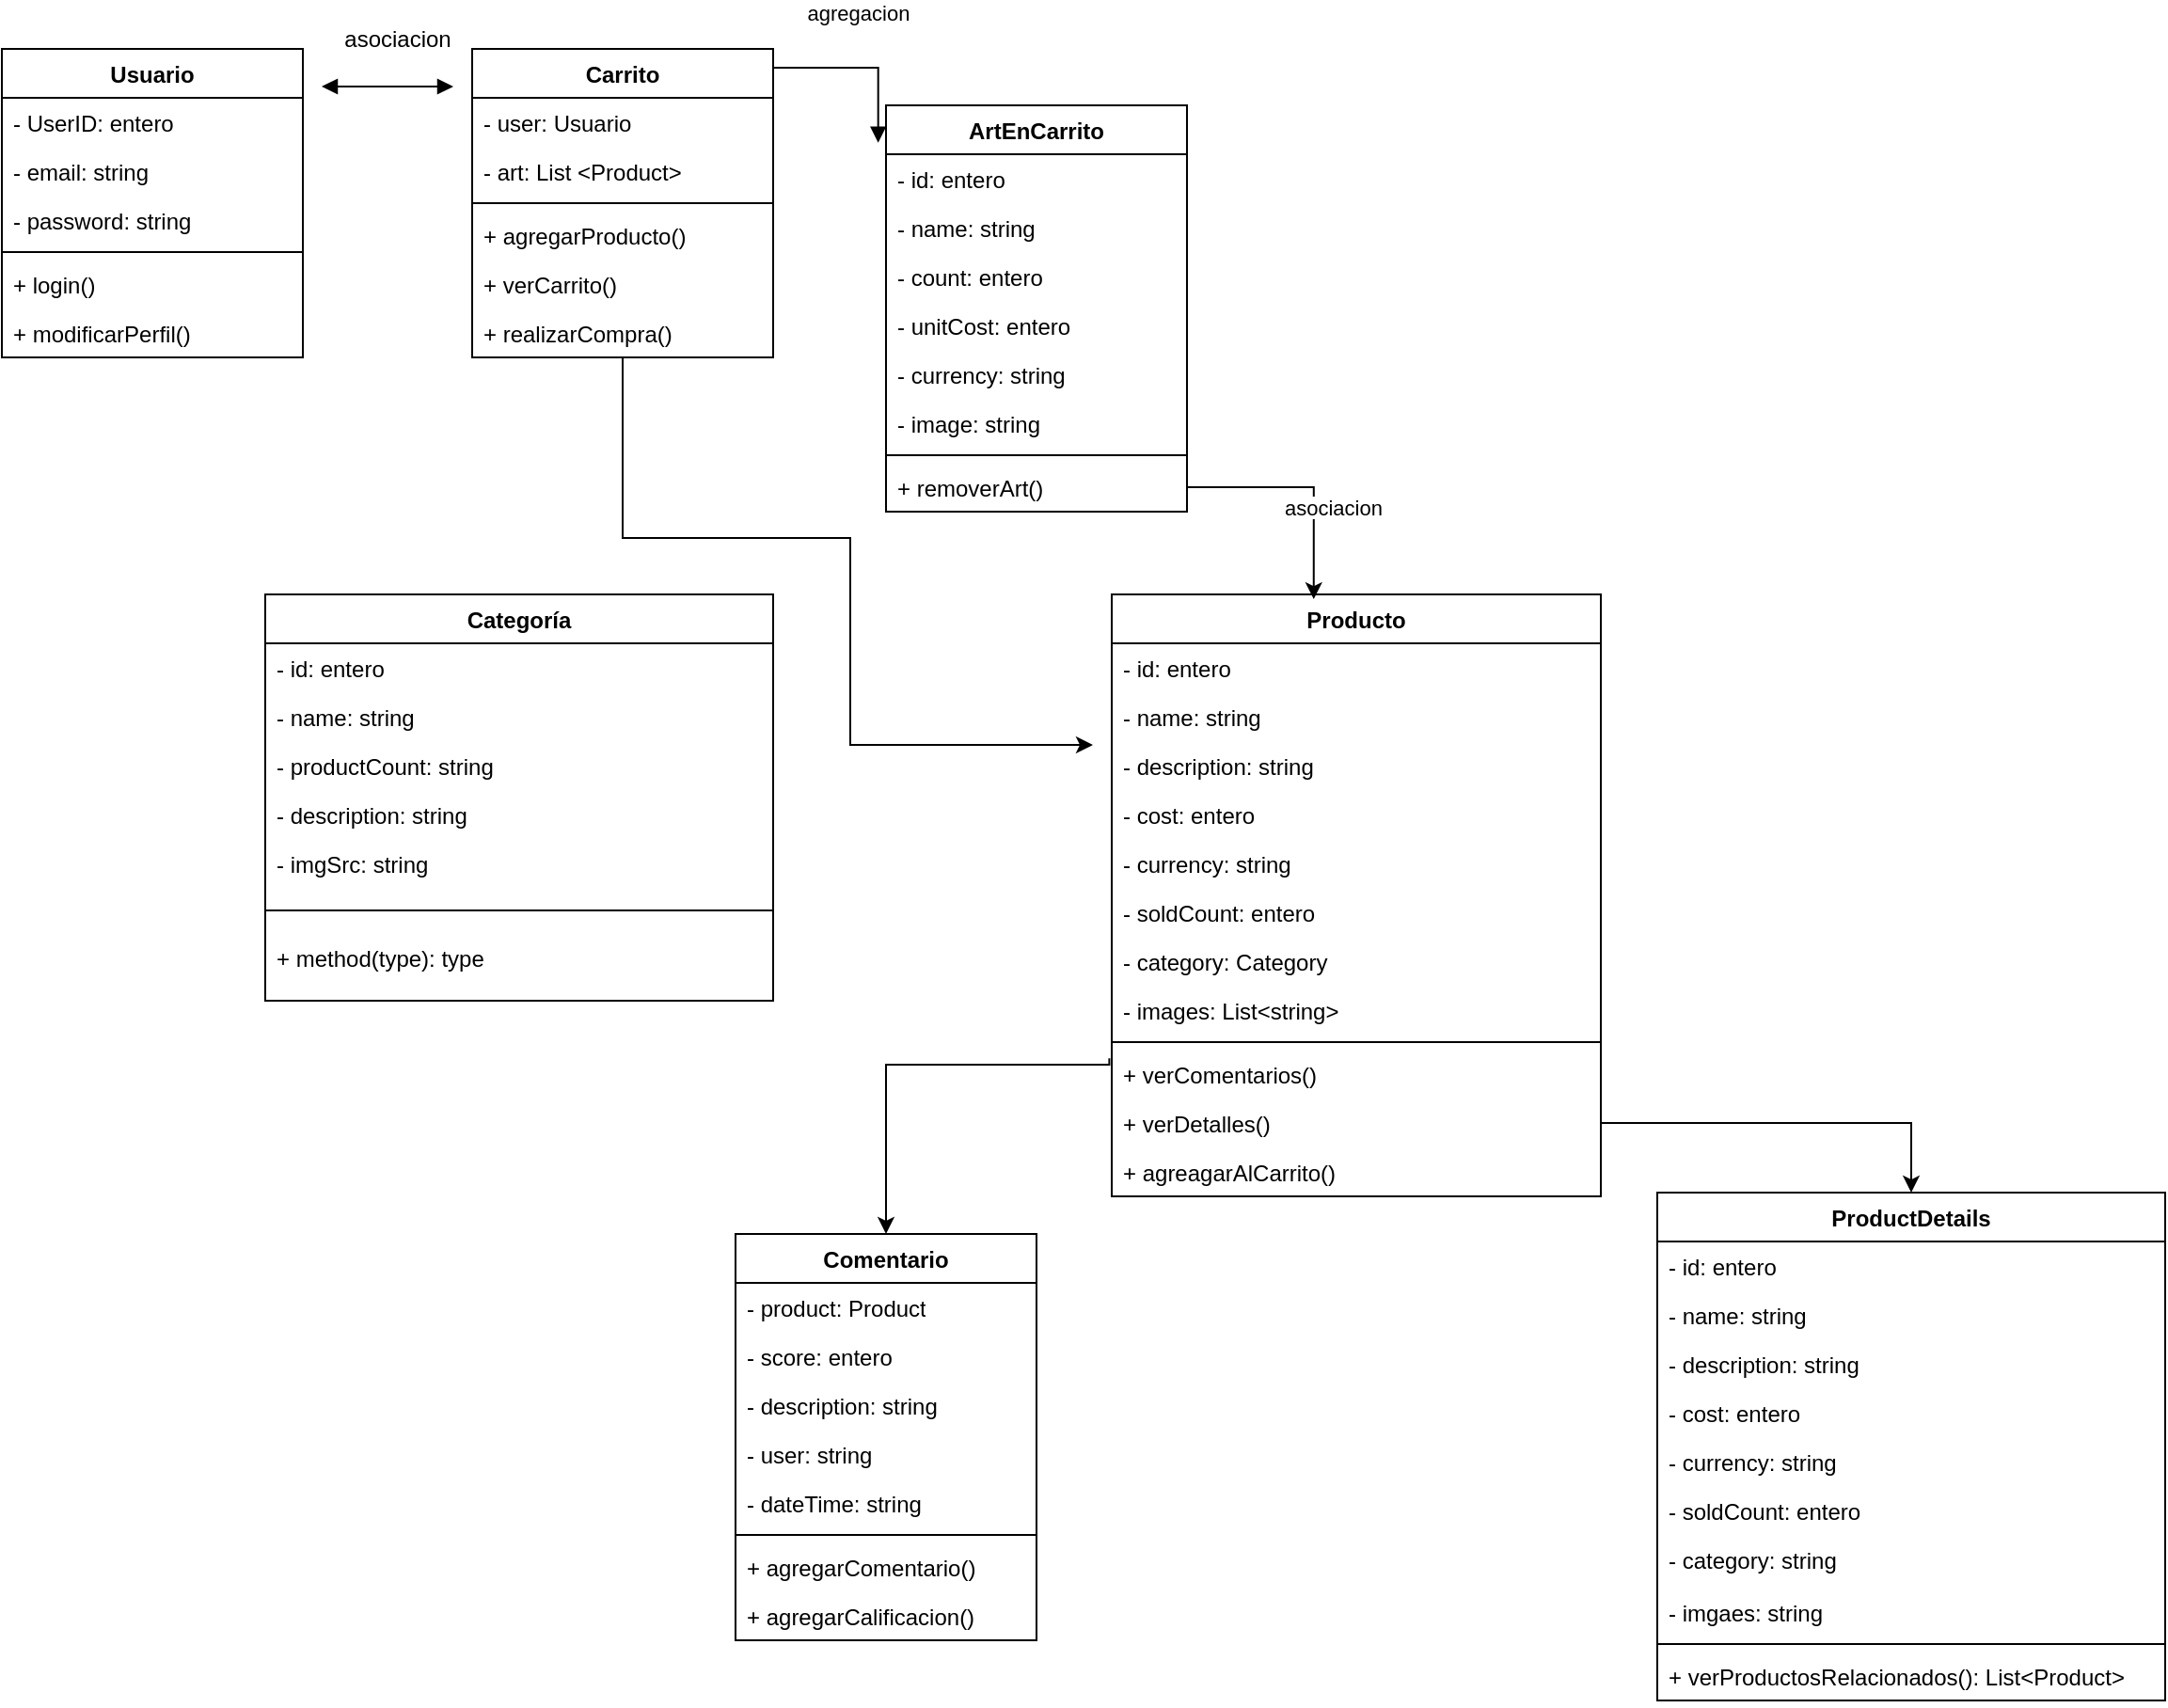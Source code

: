 <mxfile version="21.6.8" type="github">
  <diagram name="Page-1" id="e7e014a7-5840-1c2e-5031-d8a46d1fe8dd">
    <mxGraphModel dx="1034" dy="1250" grid="1" gridSize="10" guides="1" tooltips="1" connect="1" arrows="1" fold="1" page="1" pageScale="1" pageWidth="1169" pageHeight="826" background="none" math="0" shadow="0">
      <root>
        <mxCell id="0" />
        <mxCell id="1" parent="0" />
        <mxCell id="oo55JivGoOad_dePmdde-19" value="Categoría" style="swimlane;fontStyle=1;align=center;verticalAlign=top;childLayout=stackLayout;horizontal=1;startSize=26;horizontalStack=0;resizeParent=1;resizeParentMax=0;resizeLast=0;collapsible=1;marginBottom=0;whiteSpace=wrap;html=1;" vertex="1" parent="1">
          <mxGeometry x="150" y="80" width="270" height="216" as="geometry" />
        </mxCell>
        <mxCell id="oo55JivGoOad_dePmdde-20" value="- id: entero" style="text;strokeColor=none;fillColor=none;align=left;verticalAlign=top;spacingLeft=4;spacingRight=4;overflow=hidden;rotatable=0;points=[[0,0.5],[1,0.5]];portConstraint=eastwest;whiteSpace=wrap;html=1;" vertex="1" parent="oo55JivGoOad_dePmdde-19">
          <mxGeometry y="26" width="270" height="26" as="geometry" />
        </mxCell>
        <mxCell id="oo55JivGoOad_dePmdde-24" value="- name: string" style="text;strokeColor=none;fillColor=none;align=left;verticalAlign=top;spacingLeft=4;spacingRight=4;overflow=hidden;rotatable=0;points=[[0,0.5],[1,0.5]];portConstraint=eastwest;whiteSpace=wrap;html=1;" vertex="1" parent="oo55JivGoOad_dePmdde-19">
          <mxGeometry y="52" width="270" height="26" as="geometry" />
        </mxCell>
        <mxCell id="oo55JivGoOad_dePmdde-26" value="- productCount: string" style="text;strokeColor=none;fillColor=none;align=left;verticalAlign=top;spacingLeft=4;spacingRight=4;overflow=hidden;rotatable=0;points=[[0,0.5],[1,0.5]];portConstraint=eastwest;whiteSpace=wrap;html=1;" vertex="1" parent="oo55JivGoOad_dePmdde-19">
          <mxGeometry y="78" width="270" height="26" as="geometry" />
        </mxCell>
        <mxCell id="oo55JivGoOad_dePmdde-25" value="- description: string" style="text;strokeColor=none;fillColor=none;align=left;verticalAlign=top;spacingLeft=4;spacingRight=4;overflow=hidden;rotatable=0;points=[[0,0.5],[1,0.5]];portConstraint=eastwest;whiteSpace=wrap;html=1;" vertex="1" parent="oo55JivGoOad_dePmdde-19">
          <mxGeometry y="104" width="270" height="26" as="geometry" />
        </mxCell>
        <mxCell id="oo55JivGoOad_dePmdde-27" value="- imgSrc: string" style="text;strokeColor=none;fillColor=none;align=left;verticalAlign=top;spacingLeft=4;spacingRight=4;overflow=hidden;rotatable=0;points=[[0,0.5],[1,0.5]];portConstraint=eastwest;whiteSpace=wrap;html=1;" vertex="1" parent="oo55JivGoOad_dePmdde-19">
          <mxGeometry y="130" width="270" height="26" as="geometry" />
        </mxCell>
        <mxCell id="oo55JivGoOad_dePmdde-21" value="" style="line;strokeWidth=1;fillColor=none;align=left;verticalAlign=middle;spacingTop=-1;spacingLeft=3;spacingRight=3;rotatable=0;labelPosition=right;points=[];portConstraint=eastwest;strokeColor=inherit;" vertex="1" parent="oo55JivGoOad_dePmdde-19">
          <mxGeometry y="156" width="270" height="24" as="geometry" />
        </mxCell>
        <mxCell id="oo55JivGoOad_dePmdde-148" value="+ method(type): type" style="text;strokeColor=none;fillColor=none;align=left;verticalAlign=top;spacingLeft=4;spacingRight=4;overflow=hidden;rotatable=0;points=[[0,0.5],[1,0.5]];portConstraint=eastwest;whiteSpace=wrap;html=1;" vertex="1" parent="oo55JivGoOad_dePmdde-19">
          <mxGeometry y="180" width="270" height="36" as="geometry" />
        </mxCell>
        <mxCell id="oo55JivGoOad_dePmdde-28" value="Producto" style="swimlane;fontStyle=1;align=center;verticalAlign=top;childLayout=stackLayout;horizontal=1;startSize=26;horizontalStack=0;resizeParent=1;resizeParentMax=0;resizeLast=0;collapsible=1;marginBottom=0;whiteSpace=wrap;html=1;" vertex="1" parent="1">
          <mxGeometry x="600" y="80" width="260" height="320" as="geometry" />
        </mxCell>
        <mxCell id="oo55JivGoOad_dePmdde-29" value="- id: entero" style="text;strokeColor=none;fillColor=none;align=left;verticalAlign=top;spacingLeft=4;spacingRight=4;overflow=hidden;rotatable=0;points=[[0,0.5],[1,0.5]];portConstraint=eastwest;whiteSpace=wrap;html=1;" vertex="1" parent="oo55JivGoOad_dePmdde-28">
          <mxGeometry y="26" width="260" height="26" as="geometry" />
        </mxCell>
        <mxCell id="oo55JivGoOad_dePmdde-32" value="- name: string" style="text;strokeColor=none;fillColor=none;align=left;verticalAlign=top;spacingLeft=4;spacingRight=4;overflow=hidden;rotatable=0;points=[[0,0.5],[1,0.5]];portConstraint=eastwest;whiteSpace=wrap;html=1;" vertex="1" parent="oo55JivGoOad_dePmdde-28">
          <mxGeometry y="52" width="260" height="26" as="geometry" />
        </mxCell>
        <mxCell id="oo55JivGoOad_dePmdde-34" value="- description: string" style="text;strokeColor=none;fillColor=none;align=left;verticalAlign=top;spacingLeft=4;spacingRight=4;overflow=hidden;rotatable=0;points=[[0,0.5],[1,0.5]];portConstraint=eastwest;whiteSpace=wrap;html=1;" vertex="1" parent="oo55JivGoOad_dePmdde-28">
          <mxGeometry y="78" width="260" height="26" as="geometry" />
        </mxCell>
        <mxCell id="oo55JivGoOad_dePmdde-35" value="- cost: entero" style="text;strokeColor=none;fillColor=none;align=left;verticalAlign=top;spacingLeft=4;spacingRight=4;overflow=hidden;rotatable=0;points=[[0,0.5],[1,0.5]];portConstraint=eastwest;whiteSpace=wrap;html=1;" vertex="1" parent="oo55JivGoOad_dePmdde-28">
          <mxGeometry y="104" width="260" height="26" as="geometry" />
        </mxCell>
        <mxCell id="oo55JivGoOad_dePmdde-37" value="- currency: string" style="text;strokeColor=none;fillColor=none;align=left;verticalAlign=top;spacingLeft=4;spacingRight=4;overflow=hidden;rotatable=0;points=[[0,0.5],[1,0.5]];portConstraint=eastwest;whiteSpace=wrap;html=1;" vertex="1" parent="oo55JivGoOad_dePmdde-28">
          <mxGeometry y="130" width="260" height="26" as="geometry" />
        </mxCell>
        <mxCell id="oo55JivGoOad_dePmdde-38" value="- soldCount: entero" style="text;strokeColor=none;fillColor=none;align=left;verticalAlign=top;spacingLeft=4;spacingRight=4;overflow=hidden;rotatable=0;points=[[0,0.5],[1,0.5]];portConstraint=eastwest;whiteSpace=wrap;html=1;" vertex="1" parent="oo55JivGoOad_dePmdde-28">
          <mxGeometry y="156" width="260" height="26" as="geometry" />
        </mxCell>
        <mxCell id="oo55JivGoOad_dePmdde-39" value="- category: Category" style="text;strokeColor=none;fillColor=none;align=left;verticalAlign=top;spacingLeft=4;spacingRight=4;overflow=hidden;rotatable=0;points=[[0,0.5],[1,0.5]];portConstraint=eastwest;whiteSpace=wrap;html=1;" vertex="1" parent="oo55JivGoOad_dePmdde-28">
          <mxGeometry y="182" width="260" height="26" as="geometry" />
        </mxCell>
        <mxCell id="oo55JivGoOad_dePmdde-40" value="- images: List&amp;lt;string&amp;gt;" style="text;strokeColor=none;fillColor=none;align=left;verticalAlign=top;spacingLeft=4;spacingRight=4;overflow=hidden;rotatable=0;points=[[0,0.5],[1,0.5]];portConstraint=eastwest;whiteSpace=wrap;html=1;" vertex="1" parent="oo55JivGoOad_dePmdde-28">
          <mxGeometry y="208" width="260" height="26" as="geometry" />
        </mxCell>
        <mxCell id="oo55JivGoOad_dePmdde-30" value="" style="line;strokeWidth=1;fillColor=none;align=left;verticalAlign=middle;spacingTop=-1;spacingLeft=3;spacingRight=3;rotatable=0;labelPosition=right;points=[];portConstraint=eastwest;strokeColor=inherit;" vertex="1" parent="oo55JivGoOad_dePmdde-28">
          <mxGeometry y="234" width="260" height="8" as="geometry" />
        </mxCell>
        <mxCell id="oo55JivGoOad_dePmdde-31" value="+ verComentarios()" style="text;strokeColor=none;fillColor=none;align=left;verticalAlign=top;spacingLeft=4;spacingRight=4;overflow=hidden;rotatable=0;points=[[0,0.5],[1,0.5]];portConstraint=eastwest;whiteSpace=wrap;html=1;" vertex="1" parent="oo55JivGoOad_dePmdde-28">
          <mxGeometry y="242" width="260" height="26" as="geometry" />
        </mxCell>
        <mxCell id="oo55JivGoOad_dePmdde-106" value="+ verDetalles()&lt;br&gt;" style="text;strokeColor=none;fillColor=none;align=left;verticalAlign=top;spacingLeft=4;spacingRight=4;overflow=hidden;rotatable=0;points=[[0,0.5],[1,0.5]];portConstraint=eastwest;whiteSpace=wrap;html=1;" vertex="1" parent="oo55JivGoOad_dePmdde-28">
          <mxGeometry y="268" width="260" height="26" as="geometry" />
        </mxCell>
        <mxCell id="oo55JivGoOad_dePmdde-107" value="+ agreagarAlCarrito()" style="text;strokeColor=none;fillColor=none;align=left;verticalAlign=top;spacingLeft=4;spacingRight=4;overflow=hidden;rotatable=0;points=[[0,0.5],[1,0.5]];portConstraint=eastwest;whiteSpace=wrap;html=1;" vertex="1" parent="oo55JivGoOad_dePmdde-28">
          <mxGeometry y="294" width="260" height="26" as="geometry" />
        </mxCell>
        <mxCell id="oo55JivGoOad_dePmdde-43" value="ArtEnCarrito" style="swimlane;fontStyle=1;align=center;verticalAlign=top;childLayout=stackLayout;horizontal=1;startSize=26;horizontalStack=0;resizeParent=1;resizeParentMax=0;resizeLast=0;collapsible=1;marginBottom=0;whiteSpace=wrap;html=1;" vertex="1" parent="1">
          <mxGeometry x="480" y="-180" width="160" height="216" as="geometry" />
        </mxCell>
        <mxCell id="oo55JivGoOad_dePmdde-44" value="- id: entero" style="text;strokeColor=none;fillColor=none;align=left;verticalAlign=top;spacingLeft=4;spacingRight=4;overflow=hidden;rotatable=0;points=[[0,0.5],[1,0.5]];portConstraint=eastwest;whiteSpace=wrap;html=1;" vertex="1" parent="oo55JivGoOad_dePmdde-43">
          <mxGeometry y="26" width="160" height="26" as="geometry" />
        </mxCell>
        <mxCell id="oo55JivGoOad_dePmdde-50" value="- name: string" style="text;strokeColor=none;fillColor=none;align=left;verticalAlign=top;spacingLeft=4;spacingRight=4;overflow=hidden;rotatable=0;points=[[0,0.5],[1,0.5]];portConstraint=eastwest;whiteSpace=wrap;html=1;" vertex="1" parent="oo55JivGoOad_dePmdde-43">
          <mxGeometry y="52" width="160" height="26" as="geometry" />
        </mxCell>
        <mxCell id="oo55JivGoOad_dePmdde-52" value="- count: entero" style="text;strokeColor=none;fillColor=none;align=left;verticalAlign=top;spacingLeft=4;spacingRight=4;overflow=hidden;rotatable=0;points=[[0,0.5],[1,0.5]];portConstraint=eastwest;whiteSpace=wrap;html=1;" vertex="1" parent="oo55JivGoOad_dePmdde-43">
          <mxGeometry y="78" width="160" height="26" as="geometry" />
        </mxCell>
        <mxCell id="oo55JivGoOad_dePmdde-53" value="- unitCost: entero" style="text;strokeColor=none;fillColor=none;align=left;verticalAlign=top;spacingLeft=4;spacingRight=4;overflow=hidden;rotatable=0;points=[[0,0.5],[1,0.5]];portConstraint=eastwest;whiteSpace=wrap;html=1;" vertex="1" parent="oo55JivGoOad_dePmdde-43">
          <mxGeometry y="104" width="160" height="26" as="geometry" />
        </mxCell>
        <mxCell id="oo55JivGoOad_dePmdde-54" value="- currency: string" style="text;strokeColor=none;fillColor=none;align=left;verticalAlign=top;spacingLeft=4;spacingRight=4;overflow=hidden;rotatable=0;points=[[0,0.5],[1,0.5]];portConstraint=eastwest;whiteSpace=wrap;html=1;" vertex="1" parent="oo55JivGoOad_dePmdde-43">
          <mxGeometry y="130" width="160" height="26" as="geometry" />
        </mxCell>
        <mxCell id="oo55JivGoOad_dePmdde-56" value="- image: string" style="text;strokeColor=none;fillColor=none;align=left;verticalAlign=top;spacingLeft=4;spacingRight=4;overflow=hidden;rotatable=0;points=[[0,0.5],[1,0.5]];portConstraint=eastwest;whiteSpace=wrap;html=1;" vertex="1" parent="oo55JivGoOad_dePmdde-43">
          <mxGeometry y="156" width="160" height="26" as="geometry" />
        </mxCell>
        <mxCell id="oo55JivGoOad_dePmdde-45" value="" style="line;strokeWidth=1;fillColor=none;align=left;verticalAlign=middle;spacingTop=-1;spacingLeft=3;spacingRight=3;rotatable=0;labelPosition=right;points=[];portConstraint=eastwest;strokeColor=inherit;" vertex="1" parent="oo55JivGoOad_dePmdde-43">
          <mxGeometry y="182" width="160" height="8" as="geometry" />
        </mxCell>
        <mxCell id="oo55JivGoOad_dePmdde-46" value="+ removerArt()" style="text;strokeColor=none;fillColor=none;align=left;verticalAlign=top;spacingLeft=4;spacingRight=4;overflow=hidden;rotatable=0;points=[[0,0.5],[1,0.5]];portConstraint=eastwest;whiteSpace=wrap;html=1;" vertex="1" parent="oo55JivGoOad_dePmdde-43">
          <mxGeometry y="190" width="160" height="26" as="geometry" />
        </mxCell>
        <mxCell id="oo55JivGoOad_dePmdde-57" value="Comentario" style="swimlane;fontStyle=1;align=center;verticalAlign=top;childLayout=stackLayout;horizontal=1;startSize=26;horizontalStack=0;resizeParent=1;resizeParentMax=0;resizeLast=0;collapsible=1;marginBottom=0;whiteSpace=wrap;html=1;" vertex="1" parent="1">
          <mxGeometry x="400" y="420" width="160" height="216" as="geometry" />
        </mxCell>
        <mxCell id="oo55JivGoOad_dePmdde-58" value="- product: Product" style="text;strokeColor=none;fillColor=none;align=left;verticalAlign=top;spacingLeft=4;spacingRight=4;overflow=hidden;rotatable=0;points=[[0,0.5],[1,0.5]];portConstraint=eastwest;whiteSpace=wrap;html=1;" vertex="1" parent="oo55JivGoOad_dePmdde-57">
          <mxGeometry y="26" width="160" height="26" as="geometry" />
        </mxCell>
        <mxCell id="oo55JivGoOad_dePmdde-62" value="- score: entero" style="text;strokeColor=none;fillColor=none;align=left;verticalAlign=top;spacingLeft=4;spacingRight=4;overflow=hidden;rotatable=0;points=[[0,0.5],[1,0.5]];portConstraint=eastwest;whiteSpace=wrap;html=1;" vertex="1" parent="oo55JivGoOad_dePmdde-57">
          <mxGeometry y="52" width="160" height="26" as="geometry" />
        </mxCell>
        <mxCell id="oo55JivGoOad_dePmdde-63" value="- description: string" style="text;strokeColor=none;fillColor=none;align=left;verticalAlign=top;spacingLeft=4;spacingRight=4;overflow=hidden;rotatable=0;points=[[0,0.5],[1,0.5]];portConstraint=eastwest;whiteSpace=wrap;html=1;" vertex="1" parent="oo55JivGoOad_dePmdde-57">
          <mxGeometry y="78" width="160" height="26" as="geometry" />
        </mxCell>
        <mxCell id="oo55JivGoOad_dePmdde-64" value="- user: string&lt;br&gt;" style="text;strokeColor=none;fillColor=none;align=left;verticalAlign=top;spacingLeft=4;spacingRight=4;overflow=hidden;rotatable=0;points=[[0,0.5],[1,0.5]];portConstraint=eastwest;whiteSpace=wrap;html=1;" vertex="1" parent="oo55JivGoOad_dePmdde-57">
          <mxGeometry y="104" width="160" height="26" as="geometry" />
        </mxCell>
        <mxCell id="oo55JivGoOad_dePmdde-65" value="- dateTime: string" style="text;strokeColor=none;fillColor=none;align=left;verticalAlign=top;spacingLeft=4;spacingRight=4;overflow=hidden;rotatable=0;points=[[0,0.5],[1,0.5]];portConstraint=eastwest;whiteSpace=wrap;html=1;" vertex="1" parent="oo55JivGoOad_dePmdde-57">
          <mxGeometry y="130" width="160" height="26" as="geometry" />
        </mxCell>
        <mxCell id="oo55JivGoOad_dePmdde-59" value="" style="line;strokeWidth=1;fillColor=none;align=left;verticalAlign=middle;spacingTop=-1;spacingLeft=3;spacingRight=3;rotatable=0;labelPosition=right;points=[];portConstraint=eastwest;strokeColor=inherit;" vertex="1" parent="oo55JivGoOad_dePmdde-57">
          <mxGeometry y="156" width="160" height="8" as="geometry" />
        </mxCell>
        <mxCell id="oo55JivGoOad_dePmdde-60" value="+ agregarComentario()" style="text;strokeColor=none;fillColor=none;align=left;verticalAlign=top;spacingLeft=4;spacingRight=4;overflow=hidden;rotatable=0;points=[[0,0.5],[1,0.5]];portConstraint=eastwest;whiteSpace=wrap;html=1;" vertex="1" parent="oo55JivGoOad_dePmdde-57">
          <mxGeometry y="164" width="160" height="26" as="geometry" />
        </mxCell>
        <mxCell id="oo55JivGoOad_dePmdde-135" value="+ agregarCalificacion()" style="text;strokeColor=none;fillColor=none;align=left;verticalAlign=top;spacingLeft=4;spacingRight=4;overflow=hidden;rotatable=0;points=[[0,0.5],[1,0.5]];portConstraint=eastwest;whiteSpace=wrap;html=1;" vertex="1" parent="oo55JivGoOad_dePmdde-57">
          <mxGeometry y="190" width="160" height="26" as="geometry" />
        </mxCell>
        <mxCell id="oo55JivGoOad_dePmdde-69" style="edgeStyle=orthogonalEdgeStyle;rounded=0;orthogonalLoop=1;jettySize=auto;html=1;entryX=0.5;entryY=0;entryDx=0;entryDy=0;exitX=-0.005;exitY=0.179;exitDx=0;exitDy=0;exitPerimeter=0;" edge="1" parent="1" source="oo55JivGoOad_dePmdde-31" target="oo55JivGoOad_dePmdde-57">
          <mxGeometry relative="1" as="geometry">
            <mxPoint x="590" y="330" as="sourcePoint" />
            <Array as="points">
              <mxPoint x="599" y="330" />
              <mxPoint x="480" y="330" />
            </Array>
          </mxGeometry>
        </mxCell>
        <mxCell id="oo55JivGoOad_dePmdde-78" value="Usuario" style="swimlane;fontStyle=1;align=center;verticalAlign=top;childLayout=stackLayout;horizontal=1;startSize=26;horizontalStack=0;resizeParent=1;resizeParentMax=0;resizeLast=0;collapsible=1;marginBottom=0;whiteSpace=wrap;html=1;" vertex="1" parent="1">
          <mxGeometry x="10" y="-210" width="160" height="164" as="geometry" />
        </mxCell>
        <mxCell id="oo55JivGoOad_dePmdde-79" value="- UserID: entero" style="text;strokeColor=none;fillColor=none;align=left;verticalAlign=top;spacingLeft=4;spacingRight=4;overflow=hidden;rotatable=0;points=[[0,0.5],[1,0.5]];portConstraint=eastwest;whiteSpace=wrap;html=1;" vertex="1" parent="oo55JivGoOad_dePmdde-78">
          <mxGeometry y="26" width="160" height="26" as="geometry" />
        </mxCell>
        <mxCell id="oo55JivGoOad_dePmdde-82" value="- email: string" style="text;strokeColor=none;fillColor=none;align=left;verticalAlign=top;spacingLeft=4;spacingRight=4;overflow=hidden;rotatable=0;points=[[0,0.5],[1,0.5]];portConstraint=eastwest;whiteSpace=wrap;html=1;" vertex="1" parent="oo55JivGoOad_dePmdde-78">
          <mxGeometry y="52" width="160" height="26" as="geometry" />
        </mxCell>
        <mxCell id="oo55JivGoOad_dePmdde-83" value="- password: string" style="text;strokeColor=none;fillColor=none;align=left;verticalAlign=top;spacingLeft=4;spacingRight=4;overflow=hidden;rotatable=0;points=[[0,0.5],[1,0.5]];portConstraint=eastwest;whiteSpace=wrap;html=1;" vertex="1" parent="oo55JivGoOad_dePmdde-78">
          <mxGeometry y="78" width="160" height="26" as="geometry" />
        </mxCell>
        <mxCell id="oo55JivGoOad_dePmdde-80" value="" style="line;strokeWidth=1;fillColor=none;align=left;verticalAlign=middle;spacingTop=-1;spacingLeft=3;spacingRight=3;rotatable=0;labelPosition=right;points=[];portConstraint=eastwest;strokeColor=inherit;" vertex="1" parent="oo55JivGoOad_dePmdde-78">
          <mxGeometry y="104" width="160" height="8" as="geometry" />
        </mxCell>
        <mxCell id="oo55JivGoOad_dePmdde-81" value="+ login()" style="text;strokeColor=none;fillColor=none;align=left;verticalAlign=top;spacingLeft=4;spacingRight=4;overflow=hidden;rotatable=0;points=[[0,0.5],[1,0.5]];portConstraint=eastwest;whiteSpace=wrap;html=1;" vertex="1" parent="oo55JivGoOad_dePmdde-78">
          <mxGeometry y="112" width="160" height="26" as="geometry" />
        </mxCell>
        <mxCell id="oo55JivGoOad_dePmdde-119" value="+ modificarPerfil()" style="text;strokeColor=none;fillColor=none;align=left;verticalAlign=top;spacingLeft=4;spacingRight=4;overflow=hidden;rotatable=0;points=[[0,0.5],[1,0.5]];portConstraint=eastwest;whiteSpace=wrap;html=1;" vertex="1" parent="oo55JivGoOad_dePmdde-78">
          <mxGeometry y="138" width="160" height="26" as="geometry" />
        </mxCell>
        <mxCell id="oo55JivGoOad_dePmdde-84" value="Carrito" style="swimlane;fontStyle=1;align=center;verticalAlign=top;childLayout=stackLayout;horizontal=1;startSize=26;horizontalStack=0;resizeParent=1;resizeParentMax=0;resizeLast=0;collapsible=1;marginBottom=0;whiteSpace=wrap;html=1;" vertex="1" parent="1">
          <mxGeometry x="260" y="-210" width="160" height="164" as="geometry" />
        </mxCell>
        <mxCell id="oo55JivGoOad_dePmdde-85" value="- user: Usuario" style="text;strokeColor=none;fillColor=none;align=left;verticalAlign=top;spacingLeft=4;spacingRight=4;overflow=hidden;rotatable=0;points=[[0,0.5],[1,0.5]];portConstraint=eastwest;whiteSpace=wrap;html=1;" vertex="1" parent="oo55JivGoOad_dePmdde-84">
          <mxGeometry y="26" width="160" height="26" as="geometry" />
        </mxCell>
        <mxCell id="oo55JivGoOad_dePmdde-133" value="- art: List &amp;lt;Product&amp;gt;" style="text;strokeColor=none;fillColor=none;align=left;verticalAlign=top;spacingLeft=4;spacingRight=4;overflow=hidden;rotatable=0;points=[[0,0.5],[1,0.5]];portConstraint=eastwest;whiteSpace=wrap;html=1;" vertex="1" parent="oo55JivGoOad_dePmdde-84">
          <mxGeometry y="52" width="160" height="26" as="geometry" />
        </mxCell>
        <mxCell id="oo55JivGoOad_dePmdde-86" value="" style="line;strokeWidth=1;fillColor=none;align=left;verticalAlign=middle;spacingTop=-1;spacingLeft=3;spacingRight=3;rotatable=0;labelPosition=right;points=[];portConstraint=eastwest;strokeColor=inherit;" vertex="1" parent="oo55JivGoOad_dePmdde-84">
          <mxGeometry y="78" width="160" height="8" as="geometry" />
        </mxCell>
        <mxCell id="oo55JivGoOad_dePmdde-87" value="+ agregarProducto()&lt;br&gt;" style="text;strokeColor=none;fillColor=none;align=left;verticalAlign=top;spacingLeft=4;spacingRight=4;overflow=hidden;rotatable=0;points=[[0,0.5],[1,0.5]];portConstraint=eastwest;whiteSpace=wrap;html=1;" vertex="1" parent="oo55JivGoOad_dePmdde-84">
          <mxGeometry y="86" width="160" height="26" as="geometry" />
        </mxCell>
        <mxCell id="oo55JivGoOad_dePmdde-104" value="+ verCarrito()" style="text;strokeColor=none;fillColor=none;align=left;verticalAlign=top;spacingLeft=4;spacingRight=4;overflow=hidden;rotatable=0;points=[[0,0.5],[1,0.5]];portConstraint=eastwest;whiteSpace=wrap;html=1;" vertex="1" parent="oo55JivGoOad_dePmdde-84">
          <mxGeometry y="112" width="160" height="26" as="geometry" />
        </mxCell>
        <mxCell id="oo55JivGoOad_dePmdde-105" value="+ realizarCompra()" style="text;strokeColor=none;fillColor=none;align=left;verticalAlign=top;spacingLeft=4;spacingRight=4;overflow=hidden;rotatable=0;points=[[0,0.5],[1,0.5]];portConstraint=eastwest;whiteSpace=wrap;html=1;" vertex="1" parent="oo55JivGoOad_dePmdde-84">
          <mxGeometry y="138" width="160" height="26" as="geometry" />
        </mxCell>
        <mxCell id="oo55JivGoOad_dePmdde-88" value="" style="endArrow=block;startArrow=block;endFill=1;startFill=1;html=1;rounded=0;" edge="1" parent="1">
          <mxGeometry width="160" relative="1" as="geometry">
            <mxPoint x="180" y="-190" as="sourcePoint" />
            <mxPoint x="250" y="-190" as="targetPoint" />
          </mxGeometry>
        </mxCell>
        <mxCell id="oo55JivGoOad_dePmdde-89" value="agregacion" style="html=1;verticalAlign=bottom;endArrow=block;edgeStyle=elbowEdgeStyle;elbow=vertical;curved=0;rounded=0;exitX=1;exitY=0.25;exitDx=0;exitDy=0;entryX=-0.026;entryY=0.092;entryDx=0;entryDy=0;entryPerimeter=0;" edge="1" parent="1" source="oo55JivGoOad_dePmdde-84" target="oo55JivGoOad_dePmdde-43">
          <mxGeometry x="0.199" y="20" width="80" relative="1" as="geometry">
            <mxPoint x="410" y="-140" as="sourcePoint" />
            <mxPoint x="477" y="-199" as="targetPoint" />
            <Array as="points">
              <mxPoint x="460" y="-200" />
            </Array>
            <mxPoint as="offset" />
          </mxGeometry>
        </mxCell>
        <mxCell id="oo55JivGoOad_dePmdde-90" style="edgeStyle=orthogonalEdgeStyle;rounded=0;orthogonalLoop=1;jettySize=auto;html=1;exitX=1;exitY=0.5;exitDx=0;exitDy=0;entryX=0.413;entryY=0.008;entryDx=0;entryDy=0;entryPerimeter=0;" edge="1" parent="1" source="oo55JivGoOad_dePmdde-46" target="oo55JivGoOad_dePmdde-28">
          <mxGeometry relative="1" as="geometry" />
        </mxCell>
        <mxCell id="oo55JivGoOad_dePmdde-92" value="&lt;span style=&quot;color: rgb(0, 0, 0); font-family: Helvetica; font-size: 11px; font-style: normal; font-variant-ligatures: normal; font-variant-caps: normal; font-weight: 400; letter-spacing: normal; orphans: 2; text-align: center; text-indent: 0px; text-transform: none; widows: 2; word-spacing: 0px; -webkit-text-stroke-width: 0px; background-color: rgb(255, 255, 255); text-decoration-thickness: initial; text-decoration-style: initial; text-decoration-color: initial; float: none; display: inline !important;&quot;&gt;asociacion&lt;/span&gt;" style="text;whiteSpace=wrap;html=1;" vertex="1" parent="1">
          <mxGeometry x="690" y="20" width="90" height="40" as="geometry" />
        </mxCell>
        <mxCell id="oo55JivGoOad_dePmdde-93" value="asociacion" style="text;html=1;align=center;verticalAlign=middle;resizable=0;points=[];autosize=1;strokeColor=none;fillColor=none;" vertex="1" parent="1">
          <mxGeometry x="180" y="-230" width="80" height="30" as="geometry" />
        </mxCell>
        <mxCell id="oo55JivGoOad_dePmdde-94" value="ProductDetails" style="swimlane;fontStyle=1;align=center;verticalAlign=top;childLayout=stackLayout;horizontal=1;startSize=26;horizontalStack=0;resizeParent=1;resizeParentMax=0;resizeLast=0;collapsible=1;marginBottom=0;whiteSpace=wrap;html=1;" vertex="1" parent="1">
          <mxGeometry x="890" y="398" width="270" height="270" as="geometry" />
        </mxCell>
        <mxCell id="oo55JivGoOad_dePmdde-95" value="- id: entero&lt;br&gt;" style="text;strokeColor=none;fillColor=none;align=left;verticalAlign=top;spacingLeft=4;spacingRight=4;overflow=hidden;rotatable=0;points=[[0,0.5],[1,0.5]];portConstraint=eastwest;whiteSpace=wrap;html=1;" vertex="1" parent="oo55JivGoOad_dePmdde-94">
          <mxGeometry y="26" width="270" height="26" as="geometry" />
        </mxCell>
        <mxCell id="oo55JivGoOad_dePmdde-139" value="- name: string" style="text;strokeColor=none;fillColor=none;align=left;verticalAlign=top;spacingLeft=4;spacingRight=4;overflow=hidden;rotatable=0;points=[[0,0.5],[1,0.5]];portConstraint=eastwest;whiteSpace=wrap;html=1;" vertex="1" parent="oo55JivGoOad_dePmdde-94">
          <mxGeometry y="52" width="270" height="26" as="geometry" />
        </mxCell>
        <mxCell id="oo55JivGoOad_dePmdde-140" value="- description: string&lt;br&gt;" style="text;strokeColor=none;fillColor=none;align=left;verticalAlign=top;spacingLeft=4;spacingRight=4;overflow=hidden;rotatable=0;points=[[0,0.5],[1,0.5]];portConstraint=eastwest;whiteSpace=wrap;html=1;" vertex="1" parent="oo55JivGoOad_dePmdde-94">
          <mxGeometry y="78" width="270" height="26" as="geometry" />
        </mxCell>
        <mxCell id="oo55JivGoOad_dePmdde-141" value="- cost: entero" style="text;strokeColor=none;fillColor=none;align=left;verticalAlign=top;spacingLeft=4;spacingRight=4;overflow=hidden;rotatable=0;points=[[0,0.5],[1,0.5]];portConstraint=eastwest;whiteSpace=wrap;html=1;" vertex="1" parent="oo55JivGoOad_dePmdde-94">
          <mxGeometry y="104" width="270" height="26" as="geometry" />
        </mxCell>
        <mxCell id="oo55JivGoOad_dePmdde-142" value="- currency: string" style="text;strokeColor=none;fillColor=none;align=left;verticalAlign=top;spacingLeft=4;spacingRight=4;overflow=hidden;rotatable=0;points=[[0,0.5],[1,0.5]];portConstraint=eastwest;whiteSpace=wrap;html=1;" vertex="1" parent="oo55JivGoOad_dePmdde-94">
          <mxGeometry y="130" width="270" height="26" as="geometry" />
        </mxCell>
        <mxCell id="oo55JivGoOad_dePmdde-143" value="- soldCount: entero" style="text;strokeColor=none;fillColor=none;align=left;verticalAlign=top;spacingLeft=4;spacingRight=4;overflow=hidden;rotatable=0;points=[[0,0.5],[1,0.5]];portConstraint=eastwest;whiteSpace=wrap;html=1;" vertex="1" parent="oo55JivGoOad_dePmdde-94">
          <mxGeometry y="156" width="270" height="26" as="geometry" />
        </mxCell>
        <mxCell id="oo55JivGoOad_dePmdde-144" value="- category: string" style="text;strokeColor=none;fillColor=none;align=left;verticalAlign=top;spacingLeft=4;spacingRight=4;overflow=hidden;rotatable=0;points=[[0,0.5],[1,0.5]];portConstraint=eastwest;whiteSpace=wrap;html=1;" vertex="1" parent="oo55JivGoOad_dePmdde-94">
          <mxGeometry y="182" width="270" height="28" as="geometry" />
        </mxCell>
        <mxCell id="oo55JivGoOad_dePmdde-145" value="- imgaes: string" style="text;strokeColor=none;fillColor=none;align=left;verticalAlign=top;spacingLeft=4;spacingRight=4;overflow=hidden;rotatable=0;points=[[0,0.5],[1,0.5]];portConstraint=eastwest;whiteSpace=wrap;html=1;" vertex="1" parent="oo55JivGoOad_dePmdde-94">
          <mxGeometry y="210" width="270" height="26" as="geometry" />
        </mxCell>
        <mxCell id="oo55JivGoOad_dePmdde-96" value="" style="line;strokeWidth=1;fillColor=none;align=left;verticalAlign=middle;spacingTop=-1;spacingLeft=3;spacingRight=3;rotatable=0;labelPosition=right;points=[];portConstraint=eastwest;strokeColor=inherit;" vertex="1" parent="oo55JivGoOad_dePmdde-94">
          <mxGeometry y="236" width="270" height="8" as="geometry" />
        </mxCell>
        <mxCell id="oo55JivGoOad_dePmdde-97" value="+ verProductosRelacionados(): List&amp;lt;Product&amp;gt;" style="text;strokeColor=none;fillColor=none;align=left;verticalAlign=top;spacingLeft=4;spacingRight=4;overflow=hidden;rotatable=0;points=[[0,0.5],[1,0.5]];portConstraint=eastwest;whiteSpace=wrap;html=1;" vertex="1" parent="oo55JivGoOad_dePmdde-94">
          <mxGeometry y="244" width="270" height="26" as="geometry" />
        </mxCell>
        <mxCell id="oo55JivGoOad_dePmdde-122" style="edgeStyle=orthogonalEdgeStyle;rounded=0;orthogonalLoop=1;jettySize=auto;html=1;exitX=1;exitY=0.5;exitDx=0;exitDy=0;" edge="1" parent="1" source="oo55JivGoOad_dePmdde-106" target="oo55JivGoOad_dePmdde-94">
          <mxGeometry relative="1" as="geometry" />
        </mxCell>
        <mxCell id="oo55JivGoOad_dePmdde-136" value="" style="edgeStyle=orthogonalEdgeStyle;rounded=0;orthogonalLoop=1;jettySize=auto;html=1;" edge="1" parent="1" source="oo55JivGoOad_dePmdde-105">
          <mxGeometry relative="1" as="geometry">
            <mxPoint x="590" y="160" as="targetPoint" />
            <Array as="points">
              <mxPoint x="340" y="50" />
              <mxPoint x="461" y="50" />
            </Array>
          </mxGeometry>
        </mxCell>
      </root>
    </mxGraphModel>
  </diagram>
</mxfile>
